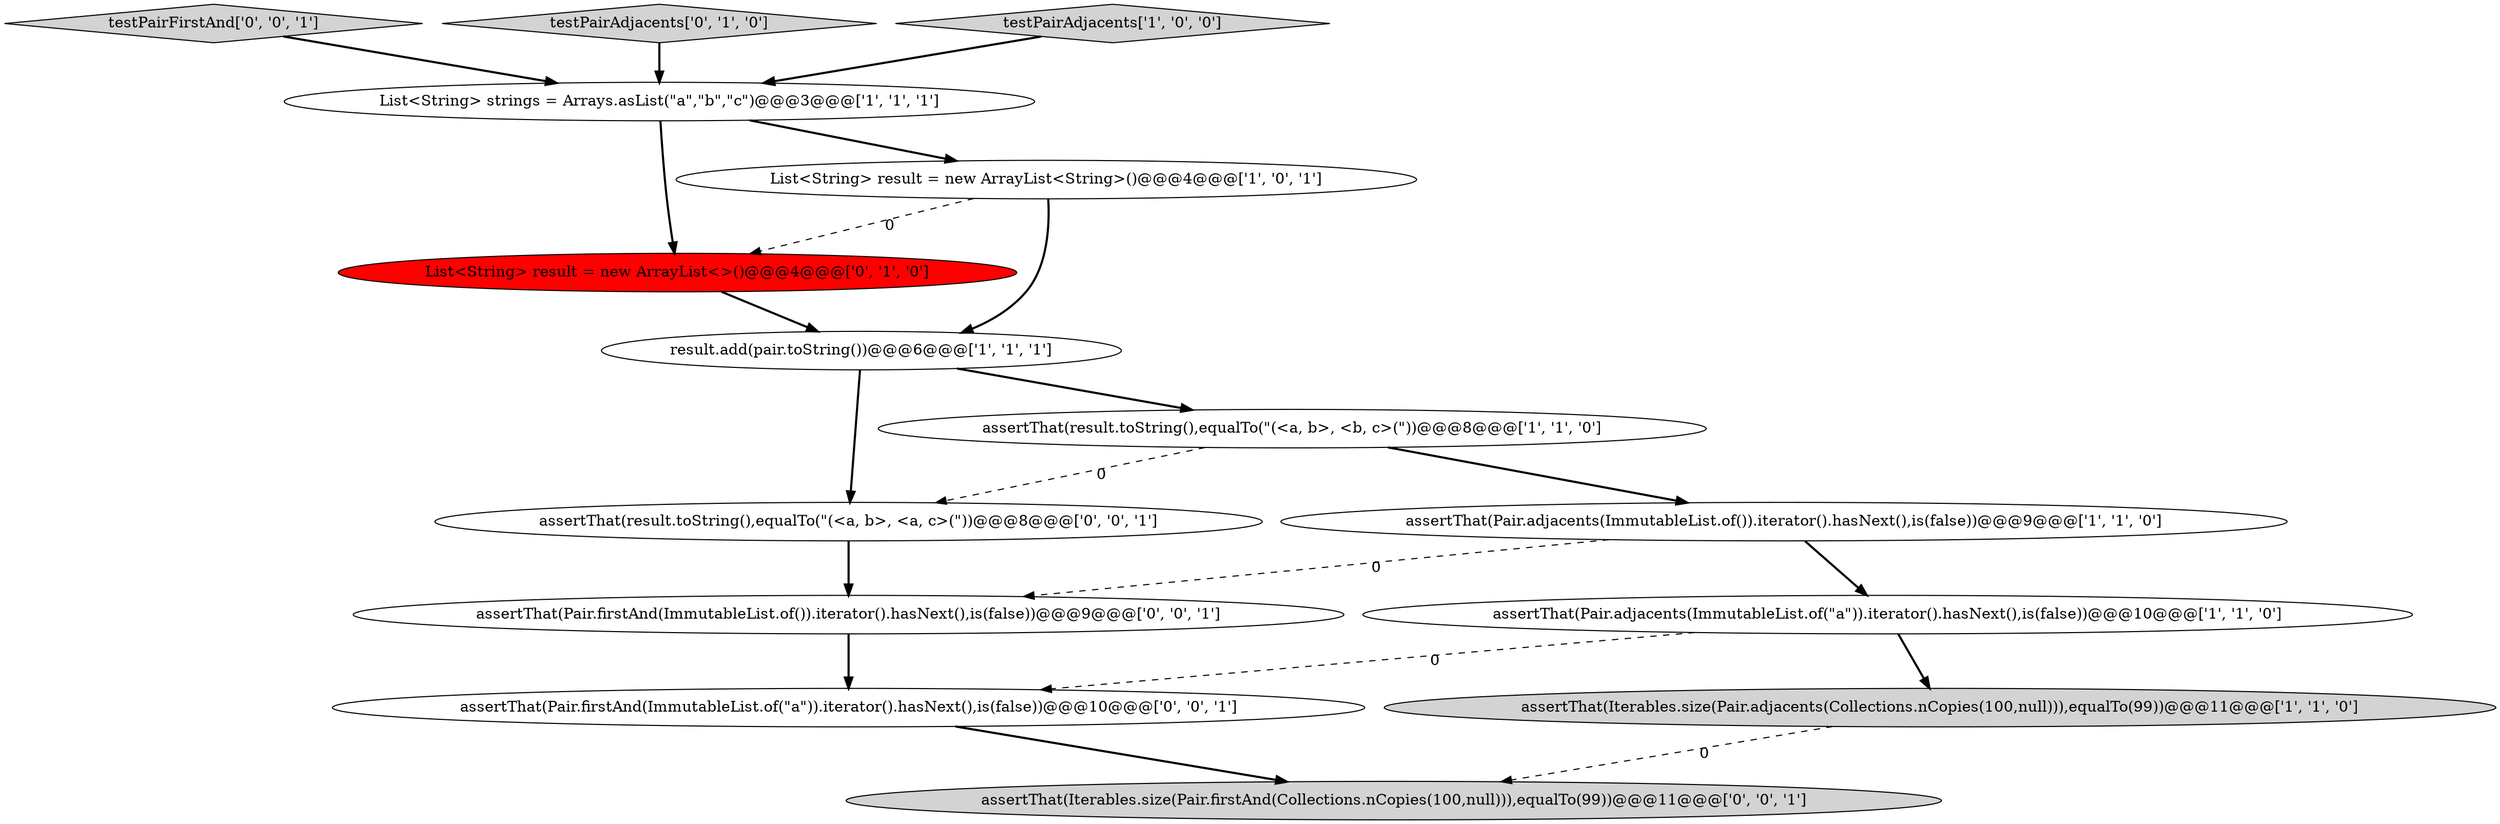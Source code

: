 digraph {
6 [style = filled, label = "assertThat(Pair.adjacents(ImmutableList.of(\"a\")).iterator().hasNext(),is(false))@@@10@@@['1', '1', '0']", fillcolor = white, shape = ellipse image = "AAA0AAABBB1BBB"];
10 [style = filled, label = "assertThat(Pair.firstAnd(ImmutableList.of(\"a\")).iterator().hasNext(),is(false))@@@10@@@['0', '0', '1']", fillcolor = white, shape = ellipse image = "AAA0AAABBB3BBB"];
13 [style = filled, label = "assertThat(result.toString(),equalTo(\"(<a, b>, <a, c>(\"))@@@8@@@['0', '0', '1']", fillcolor = white, shape = ellipse image = "AAA0AAABBB3BBB"];
9 [style = filled, label = "List<String> result = new ArrayList<>()@@@4@@@['0', '1', '0']", fillcolor = red, shape = ellipse image = "AAA1AAABBB2BBB"];
4 [style = filled, label = "result.add(pair.toString())@@@6@@@['1', '1', '1']", fillcolor = white, shape = ellipse image = "AAA0AAABBB1BBB"];
12 [style = filled, label = "testPairFirstAnd['0', '0', '1']", fillcolor = lightgray, shape = diamond image = "AAA0AAABBB3BBB"];
14 [style = filled, label = "assertThat(Pair.firstAnd(ImmutableList.of()).iterator().hasNext(),is(false))@@@9@@@['0', '0', '1']", fillcolor = white, shape = ellipse image = "AAA0AAABBB3BBB"];
7 [style = filled, label = "List<String> result = new ArrayList<String>()@@@4@@@['1', '0', '1']", fillcolor = white, shape = ellipse image = "AAA0AAABBB1BBB"];
2 [style = filled, label = "List<String> strings = Arrays.asList(\"a\",\"b\",\"c\")@@@3@@@['1', '1', '1']", fillcolor = white, shape = ellipse image = "AAA0AAABBB1BBB"];
0 [style = filled, label = "assertThat(Pair.adjacents(ImmutableList.of()).iterator().hasNext(),is(false))@@@9@@@['1', '1', '0']", fillcolor = white, shape = ellipse image = "AAA0AAABBB1BBB"];
8 [style = filled, label = "testPairAdjacents['0', '1', '0']", fillcolor = lightgray, shape = diamond image = "AAA0AAABBB2BBB"];
5 [style = filled, label = "testPairAdjacents['1', '0', '0']", fillcolor = lightgray, shape = diamond image = "AAA0AAABBB1BBB"];
3 [style = filled, label = "assertThat(result.toString(),equalTo(\"(<a, b>, <b, c>(\"))@@@8@@@['1', '1', '0']", fillcolor = white, shape = ellipse image = "AAA0AAABBB1BBB"];
1 [style = filled, label = "assertThat(Iterables.size(Pair.adjacents(Collections.nCopies(100,null))),equalTo(99))@@@11@@@['1', '1', '0']", fillcolor = lightgray, shape = ellipse image = "AAA0AAABBB1BBB"];
11 [style = filled, label = "assertThat(Iterables.size(Pair.firstAnd(Collections.nCopies(100,null))),equalTo(99))@@@11@@@['0', '0', '1']", fillcolor = lightgray, shape = ellipse image = "AAA0AAABBB3BBB"];
0->14 [style = dashed, label="0"];
6->1 [style = bold, label=""];
4->3 [style = bold, label=""];
14->10 [style = bold, label=""];
5->2 [style = bold, label=""];
12->2 [style = bold, label=""];
6->10 [style = dashed, label="0"];
2->7 [style = bold, label=""];
7->4 [style = bold, label=""];
2->9 [style = bold, label=""];
8->2 [style = bold, label=""];
3->13 [style = dashed, label="0"];
0->6 [style = bold, label=""];
13->14 [style = bold, label=""];
7->9 [style = dashed, label="0"];
1->11 [style = dashed, label="0"];
3->0 [style = bold, label=""];
9->4 [style = bold, label=""];
4->13 [style = bold, label=""];
10->11 [style = bold, label=""];
}
